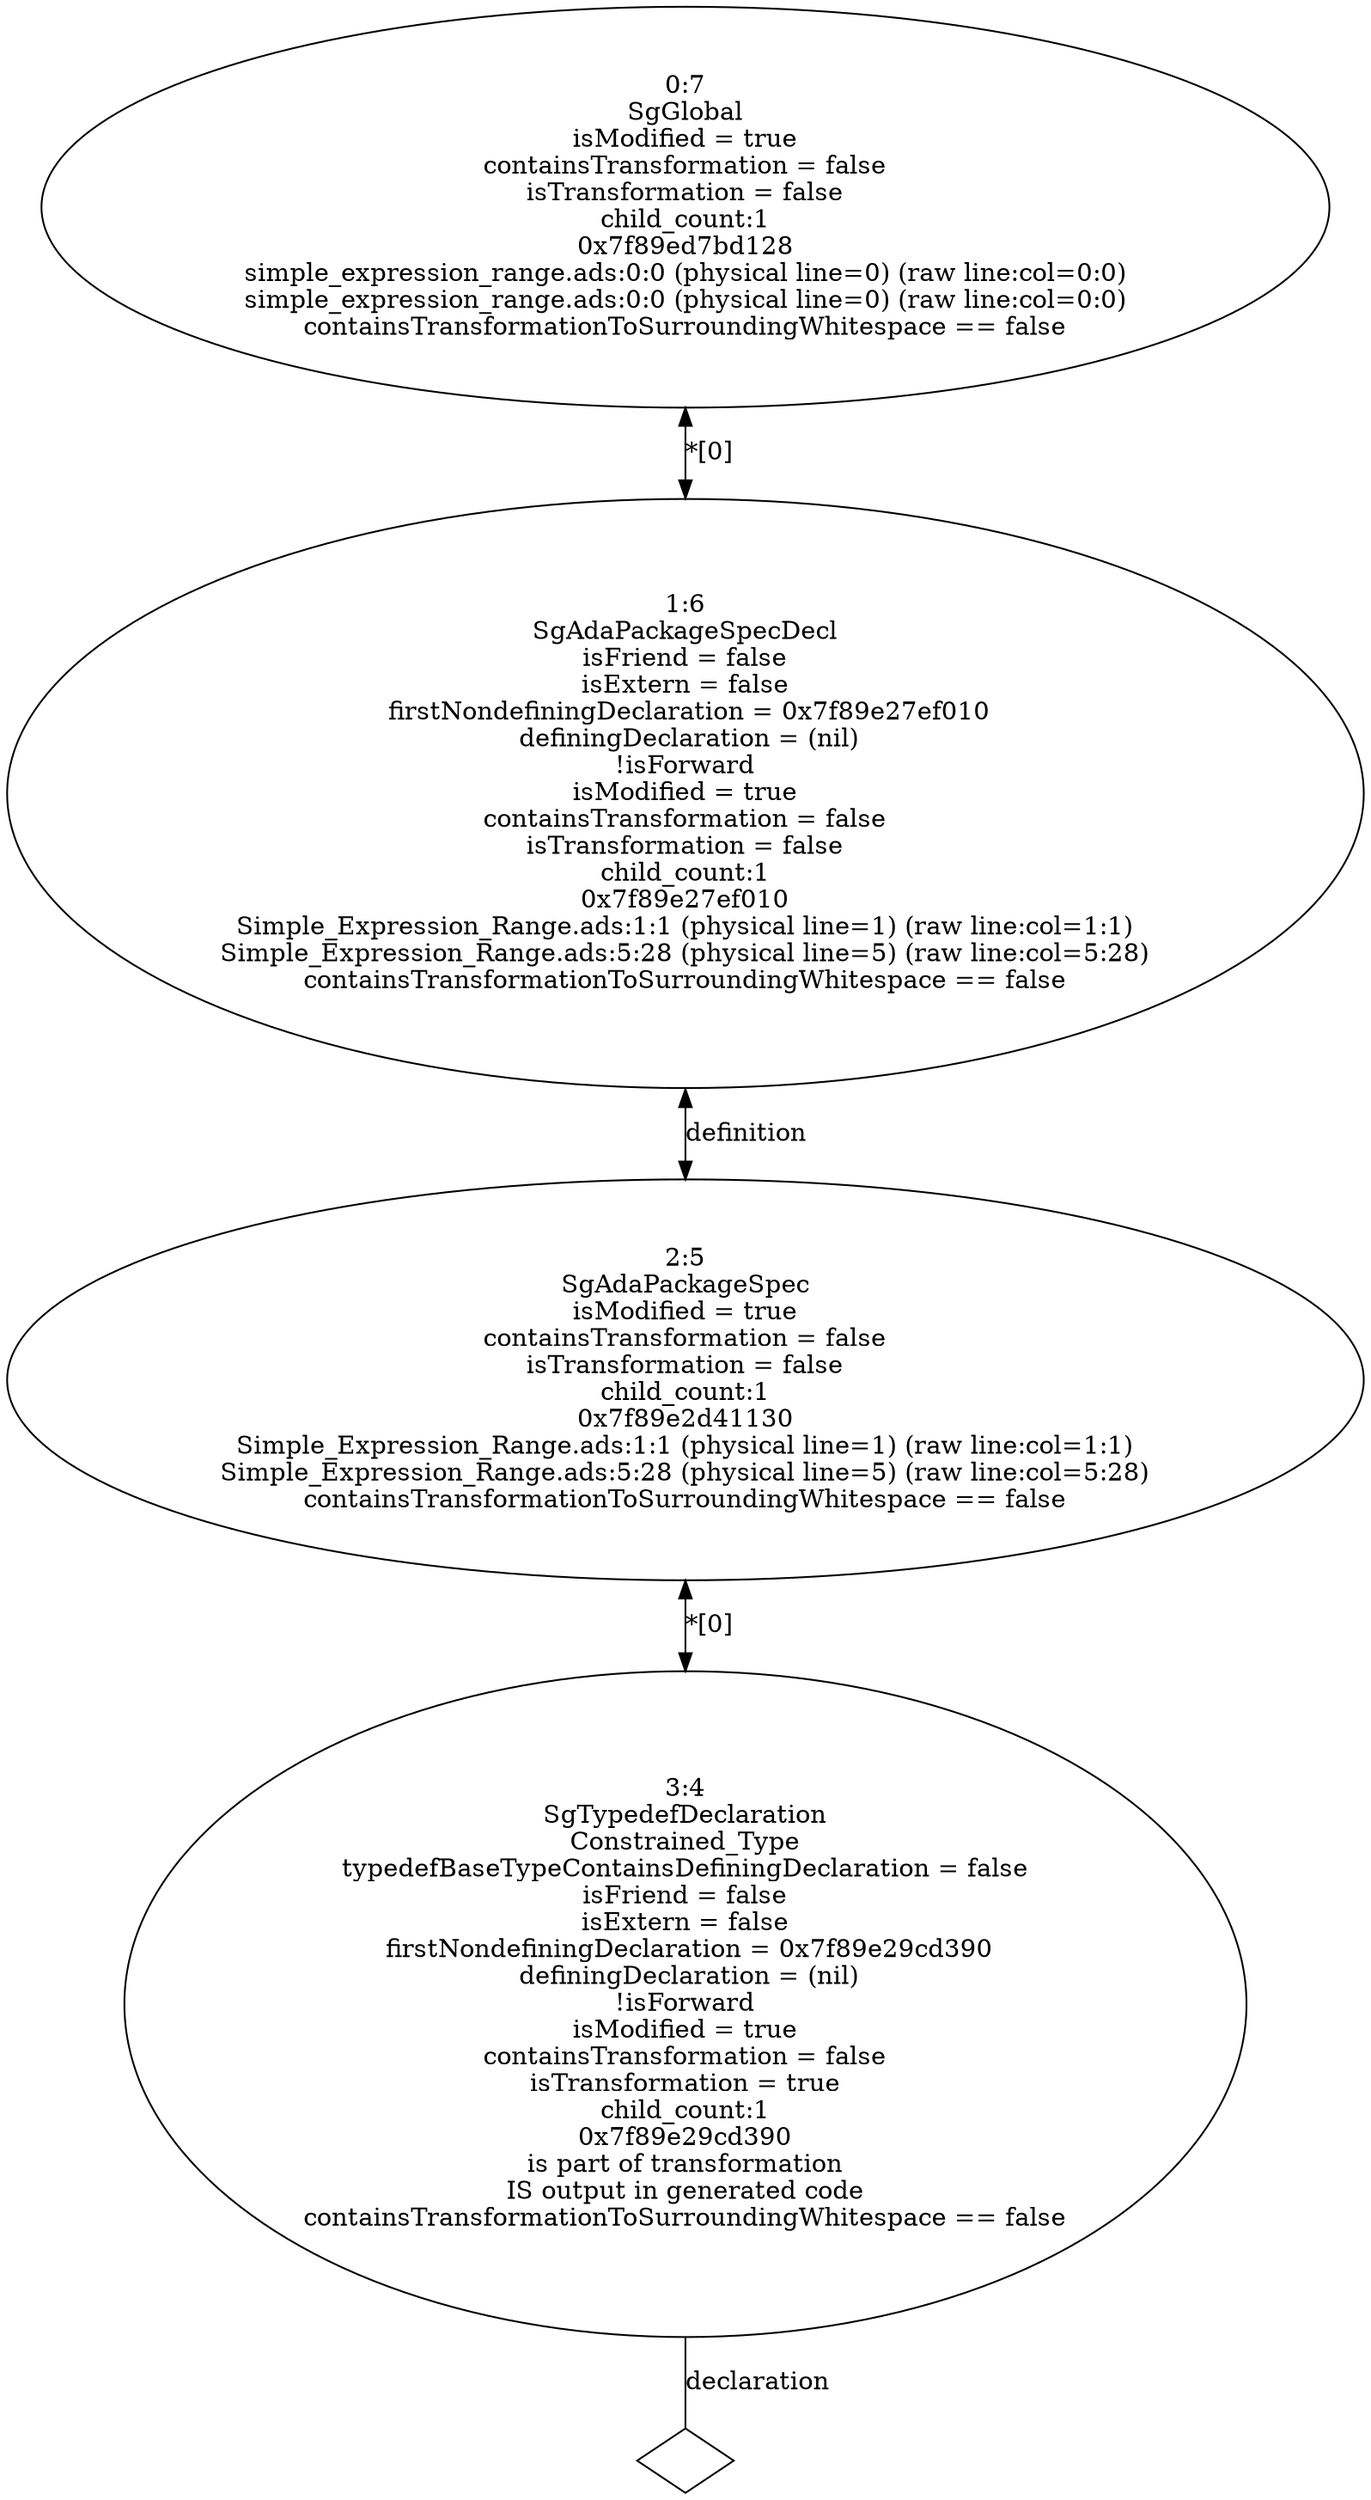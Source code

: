 digraph "G./simple_expression_range_rose.dot" {
"0x7f89e29cd390"[label="3:4\nSgTypedefDeclaration\nConstrained_Type\n typedefBaseTypeContainsDefiningDeclaration = false \n isFriend = false \n isExtern = false \n firstNondefiningDeclaration = 0x7f89e29cd390\n definingDeclaration = (nil)\n!isForward\nisModified = true\ncontainsTransformation = false\nisTransformation = true\nchild_count:1\n0x7f89e29cd390\nis part of transformation\nIS output in generated code\ncontainsTransformationToSurroundingWhitespace == false\n" ];
"0x7f89e29cd390" -> "0x7f89e29cd390__declaration__null"[label="declaration" dir=none ];
"0x7f89e29cd390__declaration__null"[label="" shape=diamond ];
"0x7f89e2d41130"[label="2:5\nSgAdaPackageSpec\nisModified = true\ncontainsTransformation = false\nisTransformation = false\nchild_count:1\n0x7f89e2d41130\nSimple_Expression_Range.ads:1:1 (physical line=1) (raw line:col=1:1)\nSimple_Expression_Range.ads:5:28 (physical line=5) (raw line:col=5:28)\ncontainsTransformationToSurroundingWhitespace == false\n" ];
"0x7f89e2d41130" -> "0x7f89e29cd390"[label="*[0]" dir=both ];
"0x7f89e27ef010"[label="1:6\nSgAdaPackageSpecDecl\n isFriend = false \n isExtern = false \n firstNondefiningDeclaration = 0x7f89e27ef010\n definingDeclaration = (nil)\n!isForward\nisModified = true\ncontainsTransformation = false\nisTransformation = false\nchild_count:1\n0x7f89e27ef010\nSimple_Expression_Range.ads:1:1 (physical line=1) (raw line:col=1:1)\nSimple_Expression_Range.ads:5:28 (physical line=5) (raw line:col=5:28)\ncontainsTransformationToSurroundingWhitespace == false\n" ];
"0x7f89e27ef010" -> "0x7f89e2d41130"[label="definition" dir=both ];
"0x7f89ed7bd128"[label="0:7\nSgGlobal\nisModified = true\ncontainsTransformation = false\nisTransformation = false\nchild_count:1\n0x7f89ed7bd128\nsimple_expression_range.ads:0:0 (physical line=0) (raw line:col=0:0)\nsimple_expression_range.ads:0:0 (physical line=0) (raw line:col=0:0)\ncontainsTransformationToSurroundingWhitespace == false\n" ];
"0x7f89ed7bd128" -> "0x7f89e27ef010"[label="*[0]" dir=both ];
}
